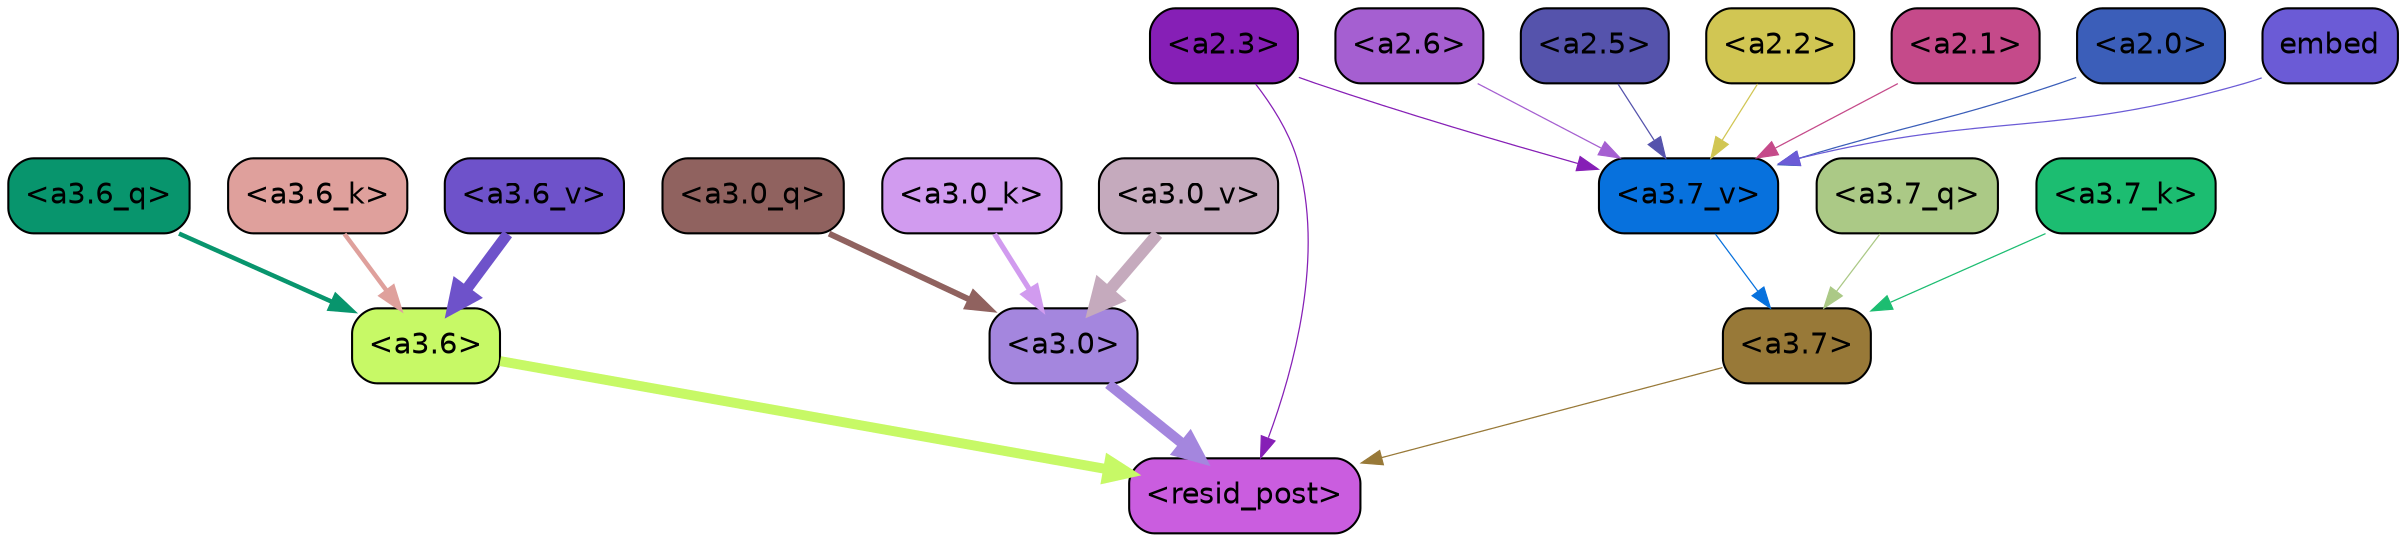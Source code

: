 strict digraph "" {
	graph [bgcolor=transparent,
		layout=dot,
		overlap=false,
		splines=true
	];
	"<a3.7>"	[color=black,
		fillcolor="#987938",
		fontname=Helvetica,
		shape=box,
		style="filled, rounded"];
	"<resid_post>"	[color=black,
		fillcolor="#ca5ddf",
		fontname=Helvetica,
		shape=box,
		style="filled, rounded"];
	"<a3.7>" -> "<resid_post>"	[color="#987938",
		penwidth=0.6];
	"<a3.6>"	[color=black,
		fillcolor="#c7f966",
		fontname=Helvetica,
		shape=box,
		style="filled, rounded"];
	"<a3.6>" -> "<resid_post>"	[color="#c7f966",
		penwidth=4.7534414529800415];
	"<a3.0>"	[color=black,
		fillcolor="#a486de",
		fontname=Helvetica,
		shape=box,
		style="filled, rounded"];
	"<a3.0>" -> "<resid_post>"	[color="#a486de",
		penwidth=4.898576855659485];
	"<a2.3>"	[color=black,
		fillcolor="#861fb6",
		fontname=Helvetica,
		shape=box,
		style="filled, rounded"];
	"<a2.3>" -> "<resid_post>"	[color="#861fb6",
		penwidth=0.6];
	"<a3.7_v>"	[color=black,
		fillcolor="#0771dd",
		fontname=Helvetica,
		shape=box,
		style="filled, rounded"];
	"<a2.3>" -> "<a3.7_v>"	[color="#861fb6",
		penwidth=0.6];
	"<a3.7_q>"	[color=black,
		fillcolor="#abc986",
		fontname=Helvetica,
		shape=box,
		style="filled, rounded"];
	"<a3.7_q>" -> "<a3.7>"	[color="#abc986",
		penwidth=0.6];
	"<a3.6_q>"	[color=black,
		fillcolor="#08956d",
		fontname=Helvetica,
		shape=box,
		style="filled, rounded"];
	"<a3.6_q>" -> "<a3.6>"	[color="#08956d",
		penwidth=2.160832464694977];
	"<a3.0_q>"	[color=black,
		fillcolor="#90625f",
		fontname=Helvetica,
		shape=box,
		style="filled, rounded"];
	"<a3.0_q>" -> "<a3.0>"	[color="#90625f",
		penwidth=2.870753765106201];
	"<a3.7_k>"	[color=black,
		fillcolor="#1cbd71",
		fontname=Helvetica,
		shape=box,
		style="filled, rounded"];
	"<a3.7_k>" -> "<a3.7>"	[color="#1cbd71",
		penwidth=0.6];
	"<a3.6_k>"	[color=black,
		fillcolor="#dfa09c",
		fontname=Helvetica,
		shape=box,
		style="filled, rounded"];
	"<a3.6_k>" -> "<a3.6>"	[color="#dfa09c",
		penwidth=2.13908451795578];
	"<a3.0_k>"	[color=black,
		fillcolor="#d19bef",
		fontname=Helvetica,
		shape=box,
		style="filled, rounded"];
	"<a3.0_k>" -> "<a3.0>"	[color="#d19bef",
		penwidth=2.520303964614868];
	"<a3.7_v>" -> "<a3.7>"	[color="#0771dd",
		penwidth=0.6];
	"<a3.6_v>"	[color=black,
		fillcolor="#6e52ca",
		fontname=Helvetica,
		shape=box,
		style="filled, rounded"];
	"<a3.6_v>" -> "<a3.6>"	[color="#6e52ca",
		penwidth=5.297133803367615];
	"<a3.0_v>"	[color=black,
		fillcolor="#c5aabd",
		fontname=Helvetica,
		shape=box,
		style="filled, rounded"];
	"<a3.0_v>" -> "<a3.0>"	[color="#c5aabd",
		penwidth=5.680712580680847];
	"<a2.6>"	[color=black,
		fillcolor="#a55fd1",
		fontname=Helvetica,
		shape=box,
		style="filled, rounded"];
	"<a2.6>" -> "<a3.7_v>"	[color="#a55fd1",
		penwidth=0.6];
	"<a2.5>"	[color=black,
		fillcolor="#5553ac",
		fontname=Helvetica,
		shape=box,
		style="filled, rounded"];
	"<a2.5>" -> "<a3.7_v>"	[color="#5553ac",
		penwidth=0.6];
	"<a2.2>"	[color=black,
		fillcolor="#d1c653",
		fontname=Helvetica,
		shape=box,
		style="filled, rounded"];
	"<a2.2>" -> "<a3.7_v>"	[color="#d1c653",
		penwidth=0.6];
	"<a2.1>"	[color=black,
		fillcolor="#c54a8a",
		fontname=Helvetica,
		shape=box,
		style="filled, rounded"];
	"<a2.1>" -> "<a3.7_v>"	[color="#c54a8a",
		penwidth=0.6];
	"<a2.0>"	[color=black,
		fillcolor="#3b5eb9",
		fontname=Helvetica,
		shape=box,
		style="filled, rounded"];
	"<a2.0>" -> "<a3.7_v>"	[color="#3b5eb9",
		penwidth=0.6];
	embed	[color=black,
		fillcolor="#6b5bd6",
		fontname=Helvetica,
		shape=box,
		style="filled, rounded"];
	embed -> "<a3.7_v>"	[color="#6b5bd6",
		penwidth=0.6];
}
